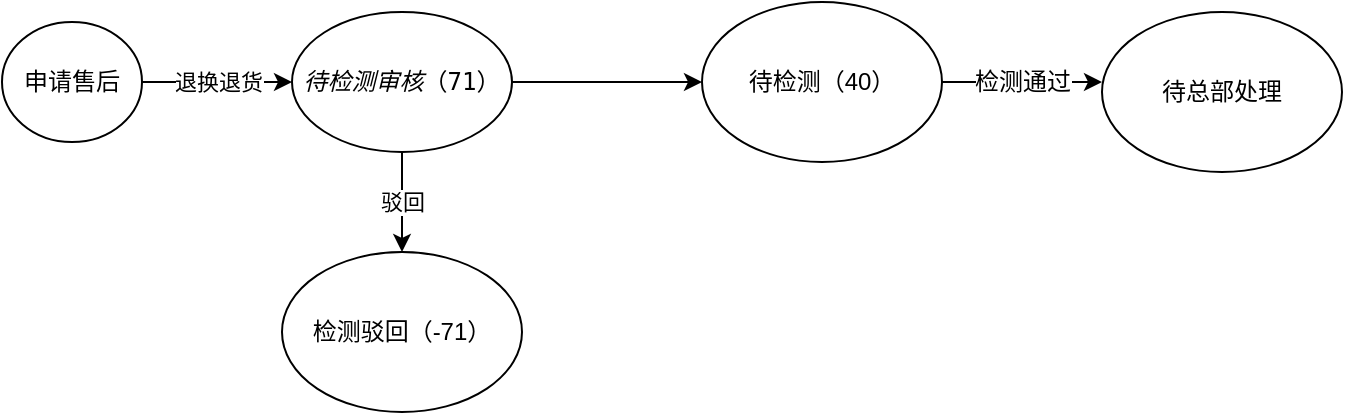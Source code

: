 <mxfile version="16.6.1" type="github">
  <diagram id="_88M4rZaeOAy3bHlZC3f" name="Page-1">
    <mxGraphModel dx="1185" dy="635" grid="1" gridSize="10" guides="1" tooltips="1" connect="1" arrows="1" fold="1" page="1" pageScale="1" pageWidth="827" pageHeight="1169" math="0" shadow="0">
      <root>
        <mxCell id="0" />
        <mxCell id="1" parent="0" />
        <mxCell id="IqyMs4pkEaya7170j3vu-3" value="退换退货" style="edgeStyle=orthogonalEdgeStyle;rounded=0;orthogonalLoop=1;jettySize=auto;html=1;exitX=1;exitY=0.5;exitDx=0;exitDy=0;entryX=0;entryY=0.5;entryDx=0;entryDy=0;" edge="1" parent="1" source="IqyMs4pkEaya7170j3vu-1" target="IqyMs4pkEaya7170j3vu-2">
          <mxGeometry relative="1" as="geometry" />
        </mxCell>
        <mxCell id="IqyMs4pkEaya7170j3vu-1" value="申请售后" style="ellipse;whiteSpace=wrap;html=1;" vertex="1" parent="1">
          <mxGeometry x="80" y="65" width="70" height="60" as="geometry" />
        </mxCell>
        <mxCell id="IqyMs4pkEaya7170j3vu-8" value="驳回" style="edgeStyle=orthogonalEdgeStyle;rounded=0;orthogonalLoop=1;jettySize=auto;html=1;exitX=0.5;exitY=1;exitDx=0;exitDy=0;entryX=0.5;entryY=0;entryDx=0;entryDy=0;fontColor=#000000;" edge="1" parent="1" source="IqyMs4pkEaya7170j3vu-2" target="IqyMs4pkEaya7170j3vu-7">
          <mxGeometry relative="1" as="geometry" />
        </mxCell>
        <mxCell id="IqyMs4pkEaya7170j3vu-10" style="edgeStyle=orthogonalEdgeStyle;rounded=0;orthogonalLoop=1;jettySize=auto;html=1;exitX=1;exitY=0.5;exitDx=0;exitDy=0;fontSize=12;fontColor=#000000;" edge="1" parent="1" source="IqyMs4pkEaya7170j3vu-2" target="IqyMs4pkEaya7170j3vu-5">
          <mxGeometry relative="1" as="geometry" />
        </mxCell>
        <mxCell id="IqyMs4pkEaya7170j3vu-2" value="&lt;pre style=&quot;background-color: rgb(255 , 255 , 255)&quot;&gt;&lt;span style=&quot;font-style: italic&quot;&gt;待检测审核&lt;/span&gt;（71）&lt;/pre&gt;" style="ellipse;whiteSpace=wrap;html=1;" vertex="1" parent="1">
          <mxGeometry x="225" y="60" width="110" height="70" as="geometry" />
        </mxCell>
        <mxCell id="IqyMs4pkEaya7170j3vu-12" value="检测通过" style="edgeStyle=orthogonalEdgeStyle;rounded=0;orthogonalLoop=1;jettySize=auto;html=1;exitX=1;exitY=0.5;exitDx=0;exitDy=0;entryX=0;entryY=0.438;entryDx=0;entryDy=0;entryPerimeter=0;fontSize=12;fontColor=#000000;" edge="1" parent="1" source="IqyMs4pkEaya7170j3vu-5" target="IqyMs4pkEaya7170j3vu-11">
          <mxGeometry relative="1" as="geometry" />
        </mxCell>
        <mxCell id="IqyMs4pkEaya7170j3vu-5" value="待检测（40）" style="ellipse;whiteSpace=wrap;html=1;fontColor=#000000;" vertex="1" parent="1">
          <mxGeometry x="430" y="55" width="120" height="80" as="geometry" />
        </mxCell>
        <mxCell id="IqyMs4pkEaya7170j3vu-7" value="检测驳回（-71）" style="ellipse;whiteSpace=wrap;html=1;fontColor=#000000;" vertex="1" parent="1">
          <mxGeometry x="220" y="180" width="120" height="80" as="geometry" />
        </mxCell>
        <mxCell id="IqyMs4pkEaya7170j3vu-11" value="待总部处理" style="ellipse;whiteSpace=wrap;html=1;fontSize=12;fontColor=#000000;" vertex="1" parent="1">
          <mxGeometry x="630" y="60" width="120" height="80" as="geometry" />
        </mxCell>
      </root>
    </mxGraphModel>
  </diagram>
</mxfile>

